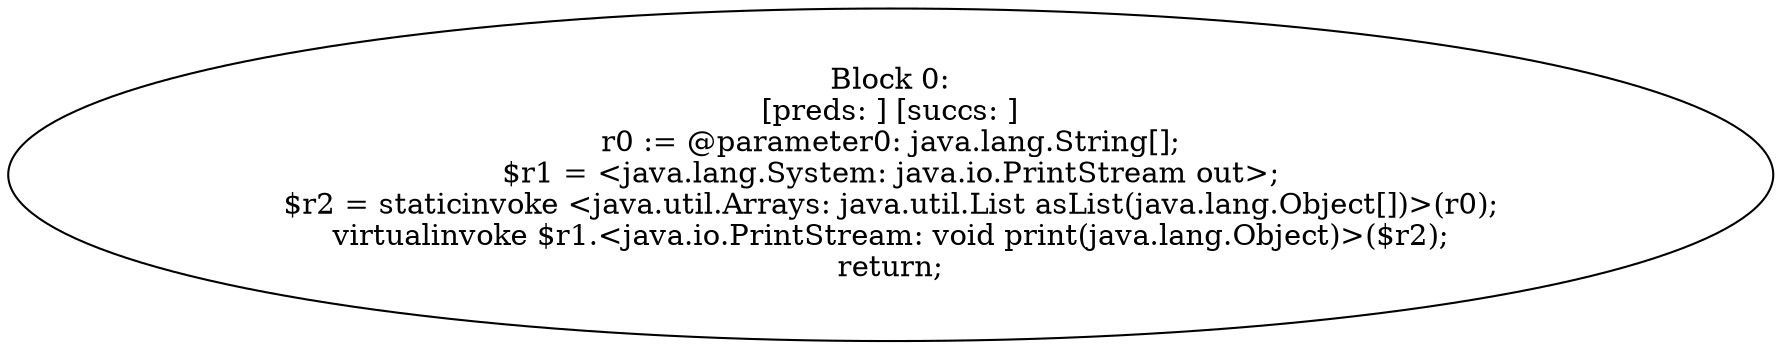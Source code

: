 digraph "unitGraph" {
    "Block 0:
[preds: ] [succs: ]
r0 := @parameter0: java.lang.String[];
$r1 = <java.lang.System: java.io.PrintStream out>;
$r2 = staticinvoke <java.util.Arrays: java.util.List asList(java.lang.Object[])>(r0);
virtualinvoke $r1.<java.io.PrintStream: void print(java.lang.Object)>($r2);
return;
"
}
